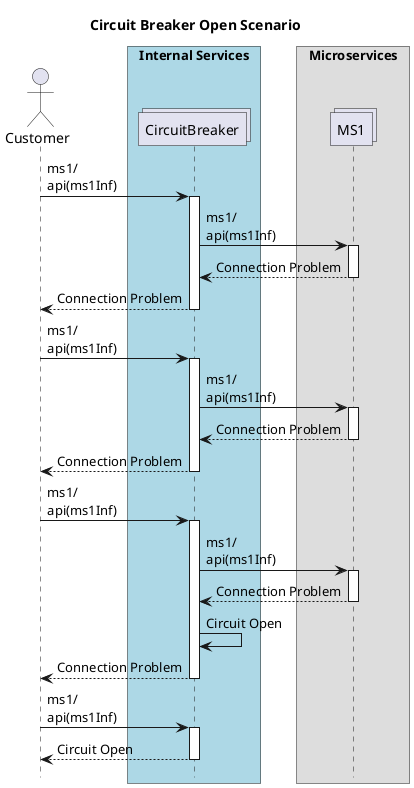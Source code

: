 @startuml CustomerRegistrationScenario
!pragma teoz true

title "Circuit Breaker Open Scenario"

hide footbox
actor Customer


box "Internal Services" #LightBlue
collections CircuitBreaker
end box

box "Microservices"
collections MS1
end box

Customer -> CircuitBreaker ++ : ms1/\napi(ms1Inf)
CircuitBreaker -> MS1 ++ : ms1/\napi(ms1Inf)
return Connection Problem
return Connection Problem

Customer -> CircuitBreaker ++ : ms1/\napi(ms1Inf)
CircuitBreaker -> MS1 ++ : ms1/\napi(ms1Inf)
return Connection Problem
return Connection Problem

Customer -> CircuitBreaker ++ : ms1/\napi(ms1Inf)
CircuitBreaker -> MS1 ++ : ms1/\napi(ms1Inf)
return Connection Problem
CircuitBreaker -> CircuitBreaker: Circuit Open
return Connection Problem

Customer -> CircuitBreaker ++ : ms1/\napi(ms1Inf)
return Circuit Open


@enduml